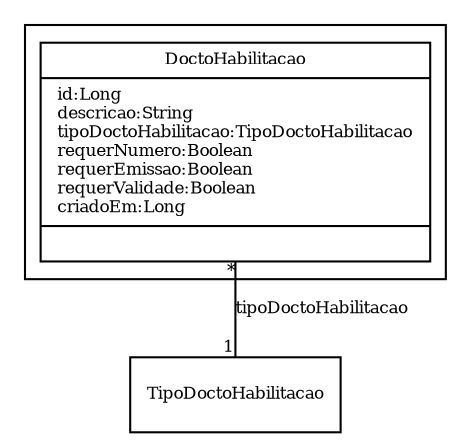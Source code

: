 digraph G{
fontname = "Times-Roman"
fontsize = 8

node [
        fontname = "Times-Roman"
        fontsize = 8
        shape = "record"
]

edge [
        fontname = "Times-Roman"
        fontsize = 8
]

subgraph clusterDOCUMENTO_DE_HABILITACAO
{
DoctoHabilitacao [label = "{DoctoHabilitacao|id:Long\ldescricao:String\ltipoDoctoHabilitacao:TipoDoctoHabilitacao\lrequerNumero:Boolean\lrequerEmissao:Boolean\lrequerValidade:Boolean\lcriadoEm:Long\l|\l}"]
}
edge [arrowhead = "none" headlabel = "1" taillabel = "*"] DoctoHabilitacao -> TipoDoctoHabilitacao [label = "tipoDoctoHabilitacao"]
}
